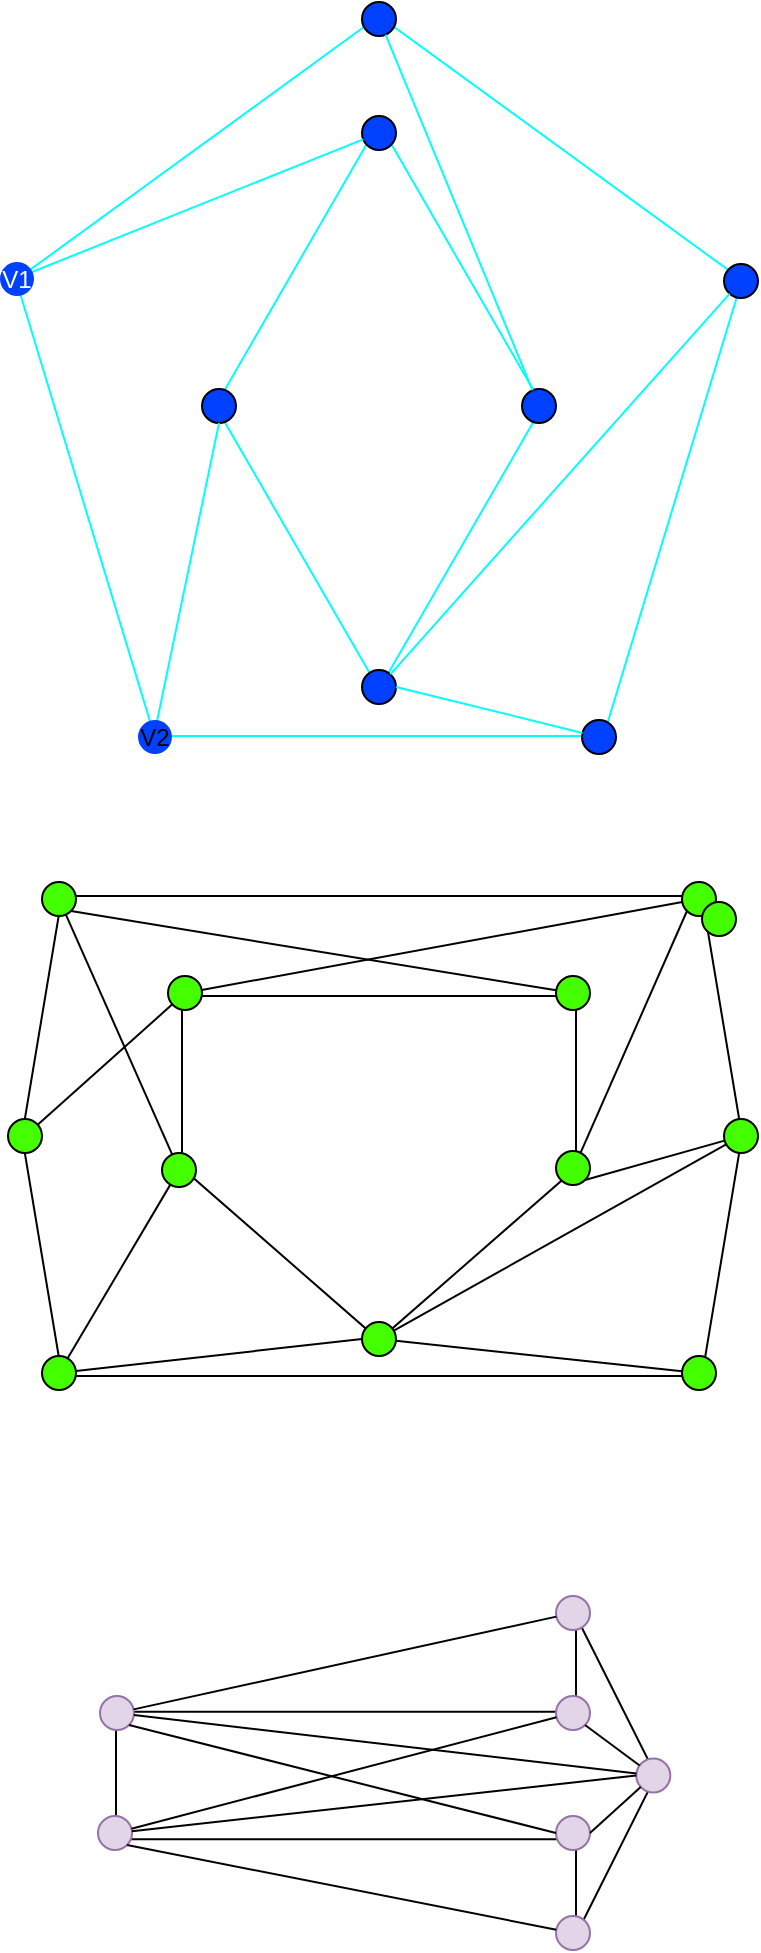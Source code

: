 <mxfile version="21.1.7" type="github">
  <diagram name="Page-1" id="YPntTSr8ZNqFE-mm75Fx">
    <mxGraphModel dx="1806" dy="552" grid="1" gridSize="10" guides="1" tooltips="1" connect="1" arrows="1" fold="1" page="1" pageScale="1" pageWidth="850" pageHeight="1100" math="0" shadow="0">
      <root>
        <mxCell id="0" />
        <mxCell id="1" parent="0" />
        <mxCell id="99zHLcygiuPHGJLUHT96-150" value="" style="whiteSpace=wrap;html=1;shape=mxgraph.basic.pentagon;strokeColor=#00fffb;" vertex="1" parent="1">
          <mxGeometry x="-803" y="80" width="363" height="360" as="geometry" />
        </mxCell>
        <mxCell id="99zHLcygiuPHGJLUHT96-151" value="" style="shape=hexagon;perimeter=hexagonPerimeter2;whiteSpace=wrap;html=1;fixedSize=1;" vertex="1" parent="1">
          <mxGeometry x="-800" y="520" width="360" height="240" as="geometry" />
        </mxCell>
        <mxCell id="99zHLcygiuPHGJLUHT96-155" value="" style="html=1;whiteSpace=wrap;aspect=fixed;shape=isoRectangle;rotation=90;strokeColor=#00fffb;" vertex="1" parent="1">
          <mxGeometry x="-763.17" y="190" width="283.33" height="170" as="geometry" />
        </mxCell>
        <mxCell id="99zHLcygiuPHGJLUHT96-158" value="" style="ellipse;whiteSpace=wrap;html=1;aspect=fixed;fillColor=#0040ff;" vertex="1" parent="1">
          <mxGeometry x="-520" y="432" width="17" height="17" as="geometry" />
        </mxCell>
        <mxCell id="99zHLcygiuPHGJLUHT96-160" value="" style="ellipse;whiteSpace=wrap;html=1;aspect=fixed;fillColor=#0040ff;" vertex="1" parent="1">
          <mxGeometry x="-630" y="130" width="17" height="17" as="geometry" />
        </mxCell>
        <mxCell id="99zHLcygiuPHGJLUHT96-161" value="" style="ellipse;whiteSpace=wrap;html=1;aspect=fixed;fillColor=#0040ff;" vertex="1" parent="1">
          <mxGeometry x="-710" y="266.5" width="17" height="17" as="geometry" />
        </mxCell>
        <mxCell id="99zHLcygiuPHGJLUHT96-163" value="" style="ellipse;whiteSpace=wrap;html=1;aspect=fixed;fillColor=#0040ff;" vertex="1" parent="1">
          <mxGeometry x="-630" y="407" width="17" height="17" as="geometry" />
        </mxCell>
        <mxCell id="99zHLcygiuPHGJLUHT96-165" value="" style="ellipse;whiteSpace=wrap;html=1;aspect=fixed;fillColor=#0040ff;" vertex="1" parent="1">
          <mxGeometry x="-449" y="204" width="17" height="17" as="geometry" />
        </mxCell>
        <mxCell id="99zHLcygiuPHGJLUHT96-166" value="" style="ellipse;whiteSpace=wrap;html=1;aspect=fixed;fillColor=#0040ff;" vertex="1" parent="1">
          <mxGeometry x="-630" y="73" width="17" height="17" as="geometry" />
        </mxCell>
        <mxCell id="99zHLcygiuPHGJLUHT96-167" value="" style="endArrow=none;html=1;rounded=0;exitX=0.19;exitY=1;exitDx=0;exitDy=0;exitPerimeter=0;entryX=0.5;entryY=1;entryDx=0;entryDy=0;strokeColor=#00fffb;" edge="1" parent="1" source="99zHLcygiuPHGJLUHT96-150" target="99zHLcygiuPHGJLUHT96-161">
          <mxGeometry relative="1" as="geometry">
            <mxPoint x="-730" y="310" as="sourcePoint" />
            <mxPoint x="-570" y="310" as="targetPoint" />
          </mxGeometry>
        </mxCell>
        <mxCell id="99zHLcygiuPHGJLUHT96-159" value="V2" style="ellipse;whiteSpace=wrap;html=1;aspect=fixed;fillColor=#0040ff;strokeColor=none;" vertex="1" parent="1">
          <mxGeometry x="-742" y="432" width="17" height="17" as="geometry" />
        </mxCell>
        <mxCell id="99zHLcygiuPHGJLUHT96-168" value="" style="endArrow=none;html=1;rounded=0;exitX=1;exitY=0.5;exitDx=0;exitDy=0;strokeColor=#00fffb;" edge="1" parent="1" source="99zHLcygiuPHGJLUHT96-163" target="99zHLcygiuPHGJLUHT96-158">
          <mxGeometry relative="1" as="geometry">
            <mxPoint x="-680" y="380" as="sourcePoint" />
            <mxPoint x="-520" y="380" as="targetPoint" />
          </mxGeometry>
        </mxCell>
        <mxCell id="99zHLcygiuPHGJLUHT96-169" value="" style="endArrow=none;html=1;rounded=0;strokeColor=#00fffb;" edge="1" parent="1" source="99zHLcygiuPHGJLUHT96-160">
          <mxGeometry relative="1" as="geometry">
            <mxPoint x="-720" y="320" as="sourcePoint" />
            <mxPoint x="-800" y="210" as="targetPoint" />
          </mxGeometry>
        </mxCell>
        <mxCell id="99zHLcygiuPHGJLUHT96-170" value="" style="endArrow=none;html=1;rounded=0;strokeColor=#00fffb;" edge="1" parent="1" source="99zHLcygiuPHGJLUHT96-163" target="99zHLcygiuPHGJLUHT96-165">
          <mxGeometry relative="1" as="geometry">
            <mxPoint x="-609" y="212.16" as="sourcePoint" />
            <mxPoint x="-449" y="212.16" as="targetPoint" />
          </mxGeometry>
        </mxCell>
        <mxCell id="99zHLcygiuPHGJLUHT96-162" value="" style="ellipse;whiteSpace=wrap;html=1;aspect=fixed;fillColor=#0040ff;" vertex="1" parent="1">
          <mxGeometry x="-550" y="266.5" width="17" height="17" as="geometry" />
        </mxCell>
        <mxCell id="99zHLcygiuPHGJLUHT96-156" value="&lt;font color=&quot;#ffffff&quot;&gt;V1&lt;/font&gt;" style="ellipse;whiteSpace=wrap;html=1;aspect=fixed;fillColor=#0040ff;strokeColor=none;" vertex="1" parent="1">
          <mxGeometry x="-811" y="203" width="17" height="17" as="geometry" />
        </mxCell>
        <mxCell id="99zHLcygiuPHGJLUHT96-172" value="" style="endArrow=none;html=1;rounded=0;strokeColor=#00fffb;" edge="1" parent="1" source="99zHLcygiuPHGJLUHT96-162" target="99zHLcygiuPHGJLUHT96-166">
          <mxGeometry relative="1" as="geometry">
            <mxPoint x="-860" y="260" as="sourcePoint" />
            <mxPoint x="-700" y="260" as="targetPoint" />
          </mxGeometry>
        </mxCell>
        <mxCell id="99zHLcygiuPHGJLUHT96-173" value="" style="verticalLabelPosition=bottom;verticalAlign=top;html=1;shape=offPageConnector;rounded=0;size=0.5;" vertex="1" parent="1">
          <mxGeometry x="-720" y="570" width="197" height="172.05" as="geometry" />
        </mxCell>
        <mxCell id="99zHLcygiuPHGJLUHT96-177" value="" style="ellipse;whiteSpace=wrap;html=1;aspect=fixed;fillColor=#44ff00;" vertex="1" parent="1">
          <mxGeometry x="-790" y="513" width="17" height="17" as="geometry" />
        </mxCell>
        <mxCell id="99zHLcygiuPHGJLUHT96-178" value="" style="ellipse;whiteSpace=wrap;html=1;aspect=fixed;fillColor=#44ff00;" vertex="1" parent="1">
          <mxGeometry x="-807" y="631.5" width="17" height="17" as="geometry" />
        </mxCell>
        <mxCell id="99zHLcygiuPHGJLUHT96-179" value="" style="ellipse;whiteSpace=wrap;html=1;aspect=fixed;fillColor=#44ff00;" vertex="1" parent="1">
          <mxGeometry x="-790" y="750" width="17" height="17" as="geometry" />
        </mxCell>
        <mxCell id="99zHLcygiuPHGJLUHT96-180" value="" style="ellipse;whiteSpace=wrap;html=1;aspect=fixed;fillColor=#44ff00;" vertex="1" parent="1">
          <mxGeometry x="-470" y="513" width="17" height="17" as="geometry" />
        </mxCell>
        <mxCell id="99zHLcygiuPHGJLUHT96-181" value="" style="ellipse;whiteSpace=wrap;html=1;aspect=fixed;fillColor=#44ff00;" vertex="1" parent="1">
          <mxGeometry x="-470" y="750" width="17" height="17" as="geometry" />
        </mxCell>
        <mxCell id="99zHLcygiuPHGJLUHT96-182" value="" style="ellipse;whiteSpace=wrap;html=1;aspect=fixed;fillColor=#44ff00;" vertex="1" parent="1">
          <mxGeometry x="-449" y="631.5" width="17" height="17" as="geometry" />
        </mxCell>
        <mxCell id="99zHLcygiuPHGJLUHT96-183" value="" style="ellipse;whiteSpace=wrap;html=1;aspect=fixed;fillColor=#44ff00;" vertex="1" parent="1">
          <mxGeometry x="-727" y="560" width="17" height="17" as="geometry" />
        </mxCell>
        <mxCell id="99zHLcygiuPHGJLUHT96-184" value="" style="ellipse;whiteSpace=wrap;html=1;aspect=fixed;fillColor=#44ff00;" vertex="1" parent="1">
          <mxGeometry x="-730" y="648.5" width="17" height="17" as="geometry" />
        </mxCell>
        <mxCell id="99zHLcygiuPHGJLUHT96-185" value="" style="ellipse;whiteSpace=wrap;html=1;aspect=fixed;fillColor=#44ff00;" vertex="1" parent="1">
          <mxGeometry x="-630" y="733" width="17" height="17" as="geometry" />
        </mxCell>
        <mxCell id="99zHLcygiuPHGJLUHT96-187" value="" style="ellipse;whiteSpace=wrap;html=1;aspect=fixed;fillColor=#44ff00;" vertex="1" parent="1">
          <mxGeometry x="-533" y="560" width="17" height="17" as="geometry" />
        </mxCell>
        <mxCell id="99zHLcygiuPHGJLUHT96-188" value="" style="ellipse;whiteSpace=wrap;html=1;aspect=fixed;fillColor=#44ff00;" vertex="1" parent="1">
          <mxGeometry x="-533" y="647.52" width="17" height="17" as="geometry" />
        </mxCell>
        <mxCell id="99zHLcygiuPHGJLUHT96-189" value="" style="endArrow=none;html=1;rounded=0;" edge="1" parent="1" source="99zHLcygiuPHGJLUHT96-177" target="99zHLcygiuPHGJLUHT96-184">
          <mxGeometry relative="1" as="geometry">
            <mxPoint x="-730" y="640" as="sourcePoint" />
            <mxPoint x="-570" y="640" as="targetPoint" />
          </mxGeometry>
        </mxCell>
        <mxCell id="99zHLcygiuPHGJLUHT96-192" value="" style="endArrow=none;html=1;rounded=0;" edge="1" parent="1" source="99zHLcygiuPHGJLUHT96-178" target="99zHLcygiuPHGJLUHT96-183">
          <mxGeometry relative="1" as="geometry">
            <mxPoint x="-730" y="640" as="sourcePoint" />
            <mxPoint x="-570" y="640" as="targetPoint" />
          </mxGeometry>
        </mxCell>
        <mxCell id="99zHLcygiuPHGJLUHT96-193" value="" style="endArrow=none;html=1;rounded=0;entryX=0;entryY=0.5;entryDx=0;entryDy=0;" edge="1" parent="1" source="99zHLcygiuPHGJLUHT96-179" target="99zHLcygiuPHGJLUHT96-185">
          <mxGeometry relative="1" as="geometry">
            <mxPoint x="-781" y="760" as="sourcePoint" />
            <mxPoint x="-570" y="680" as="targetPoint" />
          </mxGeometry>
        </mxCell>
        <mxCell id="99zHLcygiuPHGJLUHT96-194" value="" style="endArrow=none;html=1;rounded=0;" edge="1" parent="1" source="99zHLcygiuPHGJLUHT96-179" target="99zHLcygiuPHGJLUHT96-184">
          <mxGeometry relative="1" as="geometry">
            <mxPoint x="-820" y="680" as="sourcePoint" />
            <mxPoint x="-660" y="680" as="targetPoint" />
          </mxGeometry>
        </mxCell>
        <mxCell id="99zHLcygiuPHGJLUHT96-195" value="" style="endArrow=none;html=1;rounded=0;" edge="1" parent="1" source="99zHLcygiuPHGJLUHT96-185" target="99zHLcygiuPHGJLUHT96-181">
          <mxGeometry relative="1" as="geometry">
            <mxPoint x="-630" y="640" as="sourcePoint" />
            <mxPoint x="-470" y="640" as="targetPoint" />
          </mxGeometry>
        </mxCell>
        <mxCell id="99zHLcygiuPHGJLUHT96-196" value="" style="endArrow=none;html=1;rounded=0;" edge="1" parent="1" source="99zHLcygiuPHGJLUHT96-185" target="99zHLcygiuPHGJLUHT96-182">
          <mxGeometry relative="1" as="geometry">
            <mxPoint x="-630" y="640" as="sourcePoint" />
            <mxPoint x="-470" y="640" as="targetPoint" />
          </mxGeometry>
        </mxCell>
        <mxCell id="99zHLcygiuPHGJLUHT96-197" value="" style="endArrow=none;html=1;rounded=0;entryX=0;entryY=1;entryDx=0;entryDy=0;exitX=0.712;exitY=0.074;exitDx=0;exitDy=0;exitPerimeter=0;" edge="1" parent="1" source="99zHLcygiuPHGJLUHT96-188" target="99zHLcygiuPHGJLUHT96-180">
          <mxGeometry relative="1" as="geometry">
            <mxPoint x="-630" y="640" as="sourcePoint" />
            <mxPoint x="-470" y="640" as="targetPoint" />
          </mxGeometry>
        </mxCell>
        <mxCell id="99zHLcygiuPHGJLUHT96-198" value="" style="endArrow=none;html=1;rounded=0;exitX=1;exitY=1;exitDx=0;exitDy=0;" edge="1" parent="1" source="99zHLcygiuPHGJLUHT96-188" target="99zHLcygiuPHGJLUHT96-182">
          <mxGeometry relative="1" as="geometry">
            <mxPoint x="-630" y="640" as="sourcePoint" />
            <mxPoint x="-470" y="640" as="targetPoint" />
          </mxGeometry>
        </mxCell>
        <mxCell id="99zHLcygiuPHGJLUHT96-199" value="" style="endArrow=none;html=1;rounded=0;" edge="1" parent="1" source="99zHLcygiuPHGJLUHT96-183" target="99zHLcygiuPHGJLUHT96-180">
          <mxGeometry relative="1" as="geometry">
            <mxPoint x="-660" y="530" as="sourcePoint" />
            <mxPoint x="-500" y="530" as="targetPoint" />
          </mxGeometry>
        </mxCell>
        <mxCell id="99zHLcygiuPHGJLUHT96-200" value="" style="endArrow=none;html=1;rounded=0;exitX=1;exitY=1;exitDx=0;exitDy=0;" edge="1" parent="1" source="99zHLcygiuPHGJLUHT96-177" target="99zHLcygiuPHGJLUHT96-187">
          <mxGeometry relative="1" as="geometry">
            <mxPoint x="-660" y="530" as="sourcePoint" />
            <mxPoint x="-500" y="530" as="targetPoint" />
          </mxGeometry>
        </mxCell>
        <mxCell id="99zHLcygiuPHGJLUHT96-236" value="" style="html=1;shadow=0;dashed=0;align=center;verticalAlign=middle;shape=mxgraph.arrows2.arrow;dy=0.6;dx=40;direction=north;notch=0;rotation=90;" vertex="1" parent="1">
          <mxGeometry x="-697.75" y="824.75" width="159.5" height="270" as="geometry" />
        </mxCell>
        <mxCell id="99zHLcygiuPHGJLUHT96-237" value="" style="ellipse;whiteSpace=wrap;html=1;aspect=fixed;fillColor=#e1d5e7;strokeColor=#9673a6;" vertex="1" parent="1">
          <mxGeometry x="-761" y="920" width="17" height="17" as="geometry" />
        </mxCell>
        <mxCell id="99zHLcygiuPHGJLUHT96-239" value="" style="ellipse;whiteSpace=wrap;html=1;aspect=fixed;fillColor=#e1d5e7;strokeColor=#9673a6;" vertex="1" parent="1">
          <mxGeometry x="-533" y="1030" width="17" height="17" as="geometry" />
        </mxCell>
        <mxCell id="99zHLcygiuPHGJLUHT96-240" value="" style="ellipse;whiteSpace=wrap;html=1;aspect=fixed;fillColor=#e1d5e7;strokeColor=#9673a6;" vertex="1" parent="1">
          <mxGeometry x="-492.84" y="951.25" width="17" height="17" as="geometry" />
        </mxCell>
        <mxCell id="99zHLcygiuPHGJLUHT96-241" value="" style="ellipse;whiteSpace=wrap;html=1;aspect=fixed;fillColor=#e1d5e7;strokeColor=#9673a6;" vertex="1" parent="1">
          <mxGeometry x="-533" y="980" width="17" height="17" as="geometry" />
        </mxCell>
        <mxCell id="99zHLcygiuPHGJLUHT96-242" value="" style="ellipse;whiteSpace=wrap;html=1;aspect=fixed;fillColor=#e1d5e7;strokeColor=#9673a6;" vertex="1" parent="1">
          <mxGeometry x="-762" y="980" width="17" height="17" as="geometry" />
        </mxCell>
        <mxCell id="99zHLcygiuPHGJLUHT96-243" value="" style="ellipse;whiteSpace=wrap;html=1;aspect=fixed;fillColor=#e1d5e7;strokeColor=#9673a6;" vertex="1" parent="1">
          <mxGeometry x="-533" y="920" width="17" height="17" as="geometry" />
        </mxCell>
        <mxCell id="99zHLcygiuPHGJLUHT96-244" value="" style="ellipse;whiteSpace=wrap;html=1;aspect=fixed;fillColor=#e1d5e7;strokeColor=#9673a6;" vertex="1" parent="1">
          <mxGeometry x="-533" y="870" width="17" height="17" as="geometry" />
        </mxCell>
        <mxCell id="99zHLcygiuPHGJLUHT96-245" value="" style="endArrow=none;html=1;rounded=0;" edge="1" parent="1" source="99zHLcygiuPHGJLUHT96-237" target="99zHLcygiuPHGJLUHT96-244">
          <mxGeometry relative="1" as="geometry">
            <mxPoint x="-770" y="970" as="sourcePoint" />
            <mxPoint x="-610" y="970" as="targetPoint" />
          </mxGeometry>
        </mxCell>
        <mxCell id="99zHLcygiuPHGJLUHT96-246" value="" style="endArrow=none;html=1;rounded=0;" edge="1" parent="1" source="99zHLcygiuPHGJLUHT96-242" target="99zHLcygiuPHGJLUHT96-243">
          <mxGeometry relative="1" as="geometry">
            <mxPoint x="-770" y="970" as="sourcePoint" />
            <mxPoint x="-610" y="970" as="targetPoint" />
          </mxGeometry>
        </mxCell>
        <mxCell id="99zHLcygiuPHGJLUHT96-247" value="" style="endArrow=none;html=1;rounded=0;exitX=1;exitY=1;exitDx=0;exitDy=0;" edge="1" parent="1" source="99zHLcygiuPHGJLUHT96-242" target="99zHLcygiuPHGJLUHT96-239">
          <mxGeometry relative="1" as="geometry">
            <mxPoint x="-770" y="970" as="sourcePoint" />
            <mxPoint x="-610" y="970" as="targetPoint" />
          </mxGeometry>
        </mxCell>
        <mxCell id="99zHLcygiuPHGJLUHT96-248" value="" style="endArrow=none;html=1;rounded=0;" edge="1" parent="1" source="99zHLcygiuPHGJLUHT96-237" target="99zHLcygiuPHGJLUHT96-240">
          <mxGeometry relative="1" as="geometry">
            <mxPoint x="-770" y="970" as="sourcePoint" />
            <mxPoint x="-610" y="970" as="targetPoint" />
          </mxGeometry>
        </mxCell>
        <mxCell id="99zHLcygiuPHGJLUHT96-249" value="" style="endArrow=none;html=1;rounded=0;entryX=0;entryY=0.5;entryDx=0;entryDy=0;" edge="1" parent="1" source="99zHLcygiuPHGJLUHT96-242" target="99zHLcygiuPHGJLUHT96-240">
          <mxGeometry relative="1" as="geometry">
            <mxPoint x="-770" y="970" as="sourcePoint" />
            <mxPoint x="-610" y="970" as="targetPoint" />
          </mxGeometry>
        </mxCell>
        <mxCell id="99zHLcygiuPHGJLUHT96-250" value="" style="endArrow=none;html=1;rounded=0;entryX=1;entryY=0.5;entryDx=0;entryDy=0;" edge="1" parent="1" source="99zHLcygiuPHGJLUHT96-240" target="99zHLcygiuPHGJLUHT96-241">
          <mxGeometry relative="1" as="geometry">
            <mxPoint x="-770" y="930" as="sourcePoint" />
            <mxPoint x="-610" y="930" as="targetPoint" />
          </mxGeometry>
        </mxCell>
        <mxCell id="99zHLcygiuPHGJLUHT96-251" value="" style="endArrow=none;html=1;rounded=0;exitX=1;exitY=1;exitDx=0;exitDy=0;" edge="1" parent="1" source="99zHLcygiuPHGJLUHT96-243" target="99zHLcygiuPHGJLUHT96-240">
          <mxGeometry relative="1" as="geometry">
            <mxPoint x="-770" y="930" as="sourcePoint" />
            <mxPoint x="-610" y="930" as="targetPoint" />
          </mxGeometry>
        </mxCell>
        <mxCell id="99zHLcygiuPHGJLUHT96-253" value="" style="endArrow=none;html=1;rounded=0;entryX=0;entryY=0.5;entryDx=0;entryDy=0;exitX=1;exitY=1;exitDx=0;exitDy=0;" edge="1" parent="1" source="99zHLcygiuPHGJLUHT96-237" target="99zHLcygiuPHGJLUHT96-241">
          <mxGeometry relative="1" as="geometry">
            <mxPoint x="-860" y="1040" as="sourcePoint" />
            <mxPoint x="-700" y="1040" as="targetPoint" />
          </mxGeometry>
        </mxCell>
        <mxCell id="99zHLcygiuPHGJLUHT96-258" value="" style="ellipse;whiteSpace=wrap;html=1;aspect=fixed;fillColor=#44ff00;" vertex="1" parent="1">
          <mxGeometry x="-460" y="523" width="17" height="17" as="geometry" />
        </mxCell>
      </root>
    </mxGraphModel>
  </diagram>
</mxfile>
